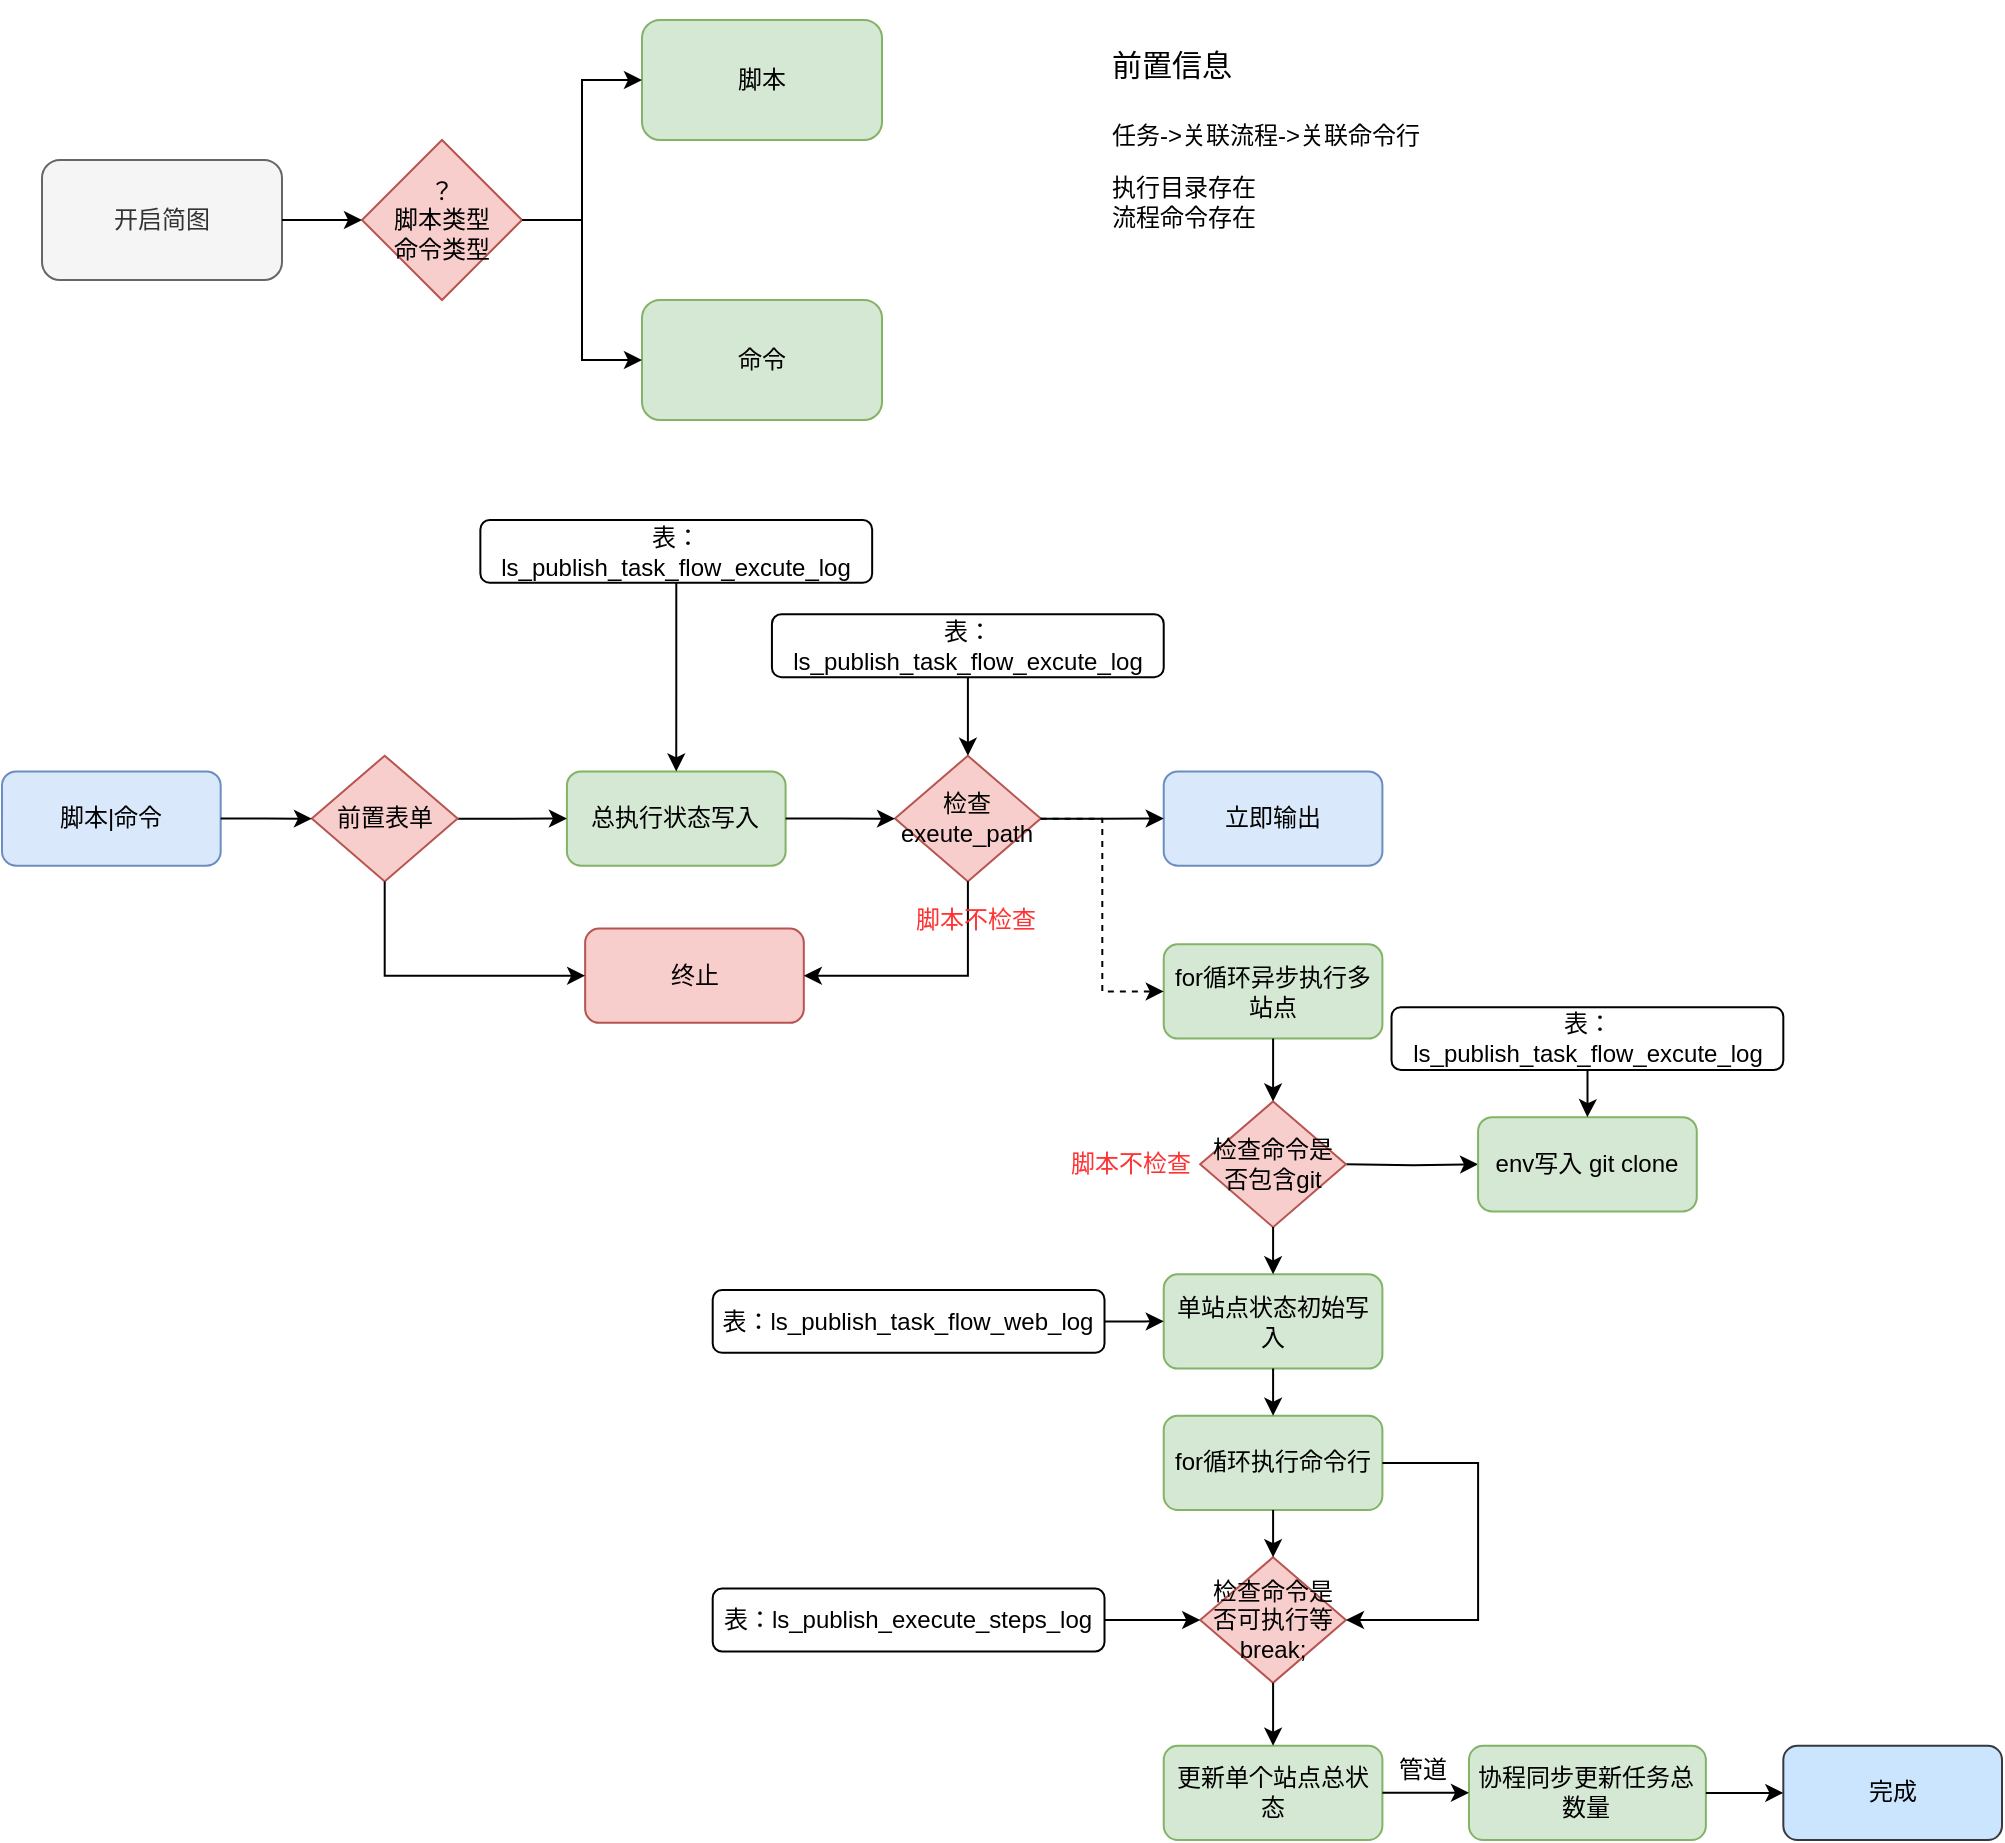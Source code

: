 <mxfile version="22.1.16" type="github">
  <diagram name="第 1 页" id="FwGdxbNtF0jXh57lpMwn">
    <mxGraphModel dx="2675" dy="1012" grid="1" gridSize="10" guides="1" tooltips="1" connect="1" arrows="1" fold="1" page="1" pageScale="1" pageWidth="827" pageHeight="1169" math="0" shadow="0">
      <root>
        <mxCell id="0" />
        <mxCell id="1" parent="0" />
        <mxCell id="eIVRO_CXI7sv57dlJCMF-9" value="" style="group" vertex="1" connectable="0" parent="1">
          <mxGeometry x="-340" y="60" width="420" height="200" as="geometry" />
        </mxCell>
        <mxCell id="eIVRO_CXI7sv57dlJCMF-1" value="开启简图" style="rounded=1;whiteSpace=wrap;html=1;fillColor=#f5f5f5;strokeColor=#666666;fontColor=#333333;" vertex="1" parent="eIVRO_CXI7sv57dlJCMF-9">
          <mxGeometry y="70" width="120" height="60" as="geometry" />
        </mxCell>
        <mxCell id="eIVRO_CXI7sv57dlJCMF-3" value="？&lt;br&gt;脚本类型&lt;br&gt;命令类型" style="rhombus;whiteSpace=wrap;html=1;fillColor=#f8cecc;strokeColor=#b85450;" vertex="1" parent="eIVRO_CXI7sv57dlJCMF-9">
          <mxGeometry x="160" y="60" width="80" height="80" as="geometry" />
        </mxCell>
        <mxCell id="eIVRO_CXI7sv57dlJCMF-6" style="edgeStyle=orthogonalEdgeStyle;rounded=0;orthogonalLoop=1;jettySize=auto;html=1;" edge="1" parent="eIVRO_CXI7sv57dlJCMF-9" source="eIVRO_CXI7sv57dlJCMF-1" target="eIVRO_CXI7sv57dlJCMF-3">
          <mxGeometry relative="1" as="geometry" />
        </mxCell>
        <mxCell id="eIVRO_CXI7sv57dlJCMF-4" value="命令" style="rounded=1;whiteSpace=wrap;html=1;fillColor=#d5e8d4;strokeColor=#82b366;" vertex="1" parent="eIVRO_CXI7sv57dlJCMF-9">
          <mxGeometry x="300" y="140" width="120" height="60" as="geometry" />
        </mxCell>
        <mxCell id="eIVRO_CXI7sv57dlJCMF-8" style="edgeStyle=orthogonalEdgeStyle;rounded=0;orthogonalLoop=1;jettySize=auto;html=1;entryX=0;entryY=0.5;entryDx=0;entryDy=0;" edge="1" parent="eIVRO_CXI7sv57dlJCMF-9" source="eIVRO_CXI7sv57dlJCMF-3" target="eIVRO_CXI7sv57dlJCMF-4">
          <mxGeometry relative="1" as="geometry" />
        </mxCell>
        <mxCell id="eIVRO_CXI7sv57dlJCMF-5" value="脚本" style="rounded=1;whiteSpace=wrap;html=1;fillColor=#d5e8d4;strokeColor=#82b366;" vertex="1" parent="eIVRO_CXI7sv57dlJCMF-9">
          <mxGeometry x="300" width="120" height="60" as="geometry" />
        </mxCell>
        <mxCell id="eIVRO_CXI7sv57dlJCMF-7" style="edgeStyle=orthogonalEdgeStyle;rounded=0;orthogonalLoop=1;jettySize=auto;html=1;" edge="1" parent="eIVRO_CXI7sv57dlJCMF-9" source="eIVRO_CXI7sv57dlJCMF-3" target="eIVRO_CXI7sv57dlJCMF-5">
          <mxGeometry relative="1" as="geometry" />
        </mxCell>
        <mxCell id="eIVRO_CXI7sv57dlJCMF-11" value="&lt;h1&gt;&lt;span style=&quot;font-weight: normal;&quot;&gt;&lt;font style=&quot;font-size: 15px;&quot;&gt;前置信息&lt;/font&gt;&lt;/span&gt;&lt;/h1&gt;&lt;p&gt;任务-&amp;gt;关联流程-&amp;gt;关联命令行&lt;/p&gt;&lt;p&gt;执行目录存在&lt;br&gt;流程命令存在&lt;/p&gt;" style="text;html=1;strokeColor=none;fillColor=none;spacing=5;spacingTop=-20;whiteSpace=wrap;overflow=hidden;rounded=0;" vertex="1" parent="1">
          <mxGeometry x="190" y="60" width="190" height="120" as="geometry" />
        </mxCell>
        <mxCell id="eIVRO_CXI7sv57dlJCMF-83" value="" style="group" vertex="1" connectable="0" parent="1">
          <mxGeometry x="-360" y="310" width="1000" height="660" as="geometry" />
        </mxCell>
        <mxCell id="eIVRO_CXI7sv57dlJCMF-10" value="脚本|命令" style="rounded=1;whiteSpace=wrap;html=1;fillColor=#dae8fc;strokeColor=#6c8ebf;" vertex="1" parent="eIVRO_CXI7sv57dlJCMF-83">
          <mxGeometry y="125.714" width="109.339" height="47.143" as="geometry" />
        </mxCell>
        <mxCell id="eIVRO_CXI7sv57dlJCMF-12" value="总执行状态写入" style="rounded=1;whiteSpace=wrap;html=1;fillColor=#d5e8d4;strokeColor=#82b366;" vertex="1" parent="eIVRO_CXI7sv57dlJCMF-83">
          <mxGeometry x="282.46" y="125.714" width="109.339" height="47.143" as="geometry" />
        </mxCell>
        <mxCell id="eIVRO_CXI7sv57dlJCMF-32" style="edgeStyle=orthogonalEdgeStyle;rounded=0;orthogonalLoop=1;jettySize=auto;html=1;" edge="1" parent="eIVRO_CXI7sv57dlJCMF-83" source="eIVRO_CXI7sv57dlJCMF-13" target="eIVRO_CXI7sv57dlJCMF-12">
          <mxGeometry relative="1" as="geometry" />
        </mxCell>
        <mxCell id="eIVRO_CXI7sv57dlJCMF-13" value="前置表单" style="rhombus;whiteSpace=wrap;html=1;fillColor=#f8cecc;strokeColor=#b85450;" vertex="1" parent="eIVRO_CXI7sv57dlJCMF-83">
          <mxGeometry x="154.897" y="117.857" width="72.893" height="62.857" as="geometry" />
        </mxCell>
        <mxCell id="eIVRO_CXI7sv57dlJCMF-26" value="" style="edgeStyle=orthogonalEdgeStyle;rounded=0;orthogonalLoop=1;jettySize=auto;html=1;" edge="1" parent="eIVRO_CXI7sv57dlJCMF-83" source="eIVRO_CXI7sv57dlJCMF-10" target="eIVRO_CXI7sv57dlJCMF-13">
          <mxGeometry relative="1" as="geometry" />
        </mxCell>
        <mxCell id="eIVRO_CXI7sv57dlJCMF-21" style="edgeStyle=orthogonalEdgeStyle;rounded=0;orthogonalLoop=1;jettySize=auto;html=1;entryX=0.5;entryY=0;entryDx=0;entryDy=0;" edge="1" parent="eIVRO_CXI7sv57dlJCMF-83" source="eIVRO_CXI7sv57dlJCMF-14" target="eIVRO_CXI7sv57dlJCMF-12">
          <mxGeometry relative="1" as="geometry" />
        </mxCell>
        <mxCell id="eIVRO_CXI7sv57dlJCMF-14" value="表：ls_publish_task_flow_excute_log" style="rounded=1;whiteSpace=wrap;html=1;" vertex="1" parent="eIVRO_CXI7sv57dlJCMF-83">
          <mxGeometry x="239.18" width="195.9" height="31.429" as="geometry" />
        </mxCell>
        <mxCell id="eIVRO_CXI7sv57dlJCMF-22" value="检查exeute_path" style="rhombus;whiteSpace=wrap;html=1;fillColor=#f8cecc;strokeColor=#b85450;" vertex="1" parent="eIVRO_CXI7sv57dlJCMF-83">
          <mxGeometry x="446.469" y="117.857" width="72.893" height="62.857" as="geometry" />
        </mxCell>
        <mxCell id="eIVRO_CXI7sv57dlJCMF-33" style="edgeStyle=orthogonalEdgeStyle;rounded=0;orthogonalLoop=1;jettySize=auto;html=1;" edge="1" parent="eIVRO_CXI7sv57dlJCMF-83" source="eIVRO_CXI7sv57dlJCMF-12" target="eIVRO_CXI7sv57dlJCMF-22">
          <mxGeometry relative="1" as="geometry" />
        </mxCell>
        <mxCell id="eIVRO_CXI7sv57dlJCMF-23" value="for循环异步执行多站点" style="rounded=1;whiteSpace=wrap;html=1;fillColor=#d5e8d4;strokeColor=#82b366;" vertex="1" parent="eIVRO_CXI7sv57dlJCMF-83">
          <mxGeometry x="580.866" y="212.143" width="109.339" height="47.143" as="geometry" />
        </mxCell>
        <mxCell id="eIVRO_CXI7sv57dlJCMF-30" style="edgeStyle=orthogonalEdgeStyle;rounded=0;orthogonalLoop=1;jettySize=auto;html=1;entryX=0;entryY=0.5;entryDx=0;entryDy=0;dashed=1;" edge="1" parent="eIVRO_CXI7sv57dlJCMF-83" source="eIVRO_CXI7sv57dlJCMF-22" target="eIVRO_CXI7sv57dlJCMF-23">
          <mxGeometry relative="1" as="geometry" />
        </mxCell>
        <mxCell id="eIVRO_CXI7sv57dlJCMF-25" value="终止" style="rounded=1;whiteSpace=wrap;html=1;fillColor=#f8cecc;strokeColor=#b85450;" vertex="1" parent="eIVRO_CXI7sv57dlJCMF-83">
          <mxGeometry x="291.572" y="204.286" width="109.339" height="47.143" as="geometry" />
        </mxCell>
        <mxCell id="eIVRO_CXI7sv57dlJCMF-27" style="edgeStyle=orthogonalEdgeStyle;rounded=0;orthogonalLoop=1;jettySize=auto;html=1;entryX=0;entryY=0.5;entryDx=0;entryDy=0;" edge="1" parent="eIVRO_CXI7sv57dlJCMF-83" source="eIVRO_CXI7sv57dlJCMF-13" target="eIVRO_CXI7sv57dlJCMF-25">
          <mxGeometry relative="1" as="geometry">
            <Array as="points">
              <mxPoint x="191.344" y="227.857" />
            </Array>
          </mxGeometry>
        </mxCell>
        <mxCell id="eIVRO_CXI7sv57dlJCMF-28" style="edgeStyle=orthogonalEdgeStyle;rounded=0;orthogonalLoop=1;jettySize=auto;html=1;entryX=1;entryY=0.5;entryDx=0;entryDy=0;" edge="1" parent="eIVRO_CXI7sv57dlJCMF-83" source="eIVRO_CXI7sv57dlJCMF-22" target="eIVRO_CXI7sv57dlJCMF-25">
          <mxGeometry relative="1" as="geometry">
            <Array as="points">
              <mxPoint x="482.916" y="227.857" />
            </Array>
          </mxGeometry>
        </mxCell>
        <mxCell id="eIVRO_CXI7sv57dlJCMF-29" value="立即输出" style="rounded=1;whiteSpace=wrap;html=1;fillColor=#dae8fc;strokeColor=#6c8ebf;" vertex="1" parent="eIVRO_CXI7sv57dlJCMF-83">
          <mxGeometry x="580.866" y="125.714" width="109.339" height="47.143" as="geometry" />
        </mxCell>
        <mxCell id="eIVRO_CXI7sv57dlJCMF-31" style="edgeStyle=orthogonalEdgeStyle;rounded=0;orthogonalLoop=1;jettySize=auto;html=1;" edge="1" parent="eIVRO_CXI7sv57dlJCMF-83" source="eIVRO_CXI7sv57dlJCMF-22" target="eIVRO_CXI7sv57dlJCMF-29">
          <mxGeometry relative="1" as="geometry" />
        </mxCell>
        <mxCell id="eIVRO_CXI7sv57dlJCMF-51" style="edgeStyle=orthogonalEdgeStyle;rounded=0;orthogonalLoop=1;jettySize=auto;html=1;entryX=0;entryY=0.5;entryDx=0;entryDy=0;" edge="1" parent="eIVRO_CXI7sv57dlJCMF-83" target="eIVRO_CXI7sv57dlJCMF-35">
          <mxGeometry relative="1" as="geometry">
            <mxPoint x="671.982" y="322.143" as="sourcePoint" />
          </mxGeometry>
        </mxCell>
        <mxCell id="eIVRO_CXI7sv57dlJCMF-34" value="检查命令是否包含git" style="rhombus;whiteSpace=wrap;html=1;fillColor=#f8cecc;strokeColor=#b85450;" vertex="1" parent="eIVRO_CXI7sv57dlJCMF-83">
          <mxGeometry x="599.089" y="290.714" width="72.893" height="62.857" as="geometry" />
        </mxCell>
        <mxCell id="eIVRO_CXI7sv57dlJCMF-38" style="edgeStyle=orthogonalEdgeStyle;rounded=0;orthogonalLoop=1;jettySize=auto;html=1;" edge="1" parent="eIVRO_CXI7sv57dlJCMF-83" source="eIVRO_CXI7sv57dlJCMF-23" target="eIVRO_CXI7sv57dlJCMF-34">
          <mxGeometry relative="1" as="geometry" />
        </mxCell>
        <mxCell id="eIVRO_CXI7sv57dlJCMF-35" value="env写入 git clone" style="rounded=1;whiteSpace=wrap;html=1;fillColor=#d5e8d4;strokeColor=#82b366;" vertex="1" parent="eIVRO_CXI7sv57dlJCMF-83">
          <mxGeometry x="738.041" y="298.571" width="109.339" height="47.143" as="geometry" />
        </mxCell>
        <mxCell id="eIVRO_CXI7sv57dlJCMF-62" style="edgeStyle=orthogonalEdgeStyle;rounded=0;orthogonalLoop=1;jettySize=auto;html=1;" edge="1" parent="eIVRO_CXI7sv57dlJCMF-83" source="eIVRO_CXI7sv57dlJCMF-39" target="eIVRO_CXI7sv57dlJCMF-35">
          <mxGeometry relative="1" as="geometry" />
        </mxCell>
        <mxCell id="eIVRO_CXI7sv57dlJCMF-39" value="表：ls_publish_task_flow_excute_log" style="rounded=1;whiteSpace=wrap;html=1;" vertex="1" parent="eIVRO_CXI7sv57dlJCMF-83">
          <mxGeometry x="694.761" y="243.571" width="195.9" height="31.429" as="geometry" />
        </mxCell>
        <mxCell id="eIVRO_CXI7sv57dlJCMF-43" style="edgeStyle=orthogonalEdgeStyle;rounded=0;orthogonalLoop=1;jettySize=auto;html=1;" edge="1" parent="eIVRO_CXI7sv57dlJCMF-83" source="eIVRO_CXI7sv57dlJCMF-41" target="eIVRO_CXI7sv57dlJCMF-22">
          <mxGeometry relative="1" as="geometry" />
        </mxCell>
        <mxCell id="eIVRO_CXI7sv57dlJCMF-41" value="表：ls_publish_task_flow_excute_log" style="rounded=1;whiteSpace=wrap;html=1;" vertex="1" parent="eIVRO_CXI7sv57dlJCMF-83">
          <mxGeometry x="384.966" y="47.143" width="195.9" height="31.429" as="geometry" />
        </mxCell>
        <mxCell id="eIVRO_CXI7sv57dlJCMF-44" value="单站点状态初始写入" style="rounded=1;whiteSpace=wrap;html=1;fillColor=#d5e8d4;strokeColor=#82b366;" vertex="1" parent="eIVRO_CXI7sv57dlJCMF-83">
          <mxGeometry x="580.866" y="377.143" width="109.339" height="47.143" as="geometry" />
        </mxCell>
        <mxCell id="eIVRO_CXI7sv57dlJCMF-46" style="edgeStyle=orthogonalEdgeStyle;rounded=0;orthogonalLoop=1;jettySize=auto;html=1;" edge="1" parent="eIVRO_CXI7sv57dlJCMF-83" source="eIVRO_CXI7sv57dlJCMF-34" target="eIVRO_CXI7sv57dlJCMF-44">
          <mxGeometry relative="1" as="geometry" />
        </mxCell>
        <mxCell id="eIVRO_CXI7sv57dlJCMF-54" style="edgeStyle=orthogonalEdgeStyle;rounded=0;orthogonalLoop=1;jettySize=auto;html=1;" edge="1" parent="eIVRO_CXI7sv57dlJCMF-83" source="eIVRO_CXI7sv57dlJCMF-48" target="eIVRO_CXI7sv57dlJCMF-44">
          <mxGeometry relative="1" as="geometry" />
        </mxCell>
        <mxCell id="eIVRO_CXI7sv57dlJCMF-48" value="表：ls_publish_task_flow_web_log" style="rounded=1;whiteSpace=wrap;html=1;" vertex="1" parent="eIVRO_CXI7sv57dlJCMF-83">
          <mxGeometry x="355.353" y="385" width="195.9" height="31.429" as="geometry" />
        </mxCell>
        <mxCell id="eIVRO_CXI7sv57dlJCMF-55" value="for循环执行命令行" style="rounded=1;whiteSpace=wrap;html=1;fillColor=#d5e8d4;strokeColor=#82b366;" vertex="1" parent="eIVRO_CXI7sv57dlJCMF-83">
          <mxGeometry x="580.866" y="447.857" width="109.339" height="47.143" as="geometry" />
        </mxCell>
        <mxCell id="eIVRO_CXI7sv57dlJCMF-63" style="edgeStyle=orthogonalEdgeStyle;rounded=0;orthogonalLoop=1;jettySize=auto;html=1;entryX=0.5;entryY=0;entryDx=0;entryDy=0;" edge="1" parent="eIVRO_CXI7sv57dlJCMF-83" source="eIVRO_CXI7sv57dlJCMF-44" target="eIVRO_CXI7sv57dlJCMF-55">
          <mxGeometry relative="1" as="geometry" />
        </mxCell>
        <mxCell id="eIVRO_CXI7sv57dlJCMF-56" value="检查命令是否可执行等&lt;br&gt;break;" style="rhombus;whiteSpace=wrap;html=1;fillColor=#f8cecc;strokeColor=#b85450;" vertex="1" parent="eIVRO_CXI7sv57dlJCMF-83">
          <mxGeometry x="599.089" y="518.571" width="72.893" height="62.857" as="geometry" />
        </mxCell>
        <mxCell id="eIVRO_CXI7sv57dlJCMF-64" style="edgeStyle=orthogonalEdgeStyle;rounded=0;orthogonalLoop=1;jettySize=auto;html=1;" edge="1" parent="eIVRO_CXI7sv57dlJCMF-83" source="eIVRO_CXI7sv57dlJCMF-55" target="eIVRO_CXI7sv57dlJCMF-56">
          <mxGeometry relative="1" as="geometry" />
        </mxCell>
        <mxCell id="eIVRO_CXI7sv57dlJCMF-73" style="edgeStyle=orthogonalEdgeStyle;rounded=0;orthogonalLoop=1;jettySize=auto;html=1;entryX=1;entryY=0.5;entryDx=0;entryDy=0;" edge="1" parent="eIVRO_CXI7sv57dlJCMF-83" source="eIVRO_CXI7sv57dlJCMF-55" target="eIVRO_CXI7sv57dlJCMF-56">
          <mxGeometry relative="1" as="geometry">
            <Array as="points">
              <mxPoint x="738.041" y="471.429" />
              <mxPoint x="738.041" y="550.0" />
            </Array>
          </mxGeometry>
        </mxCell>
        <mxCell id="eIVRO_CXI7sv57dlJCMF-57" value="更新单个站点总状态" style="rounded=1;whiteSpace=wrap;html=1;fillColor=#d5e8d4;strokeColor=#82b366;" vertex="1" parent="eIVRO_CXI7sv57dlJCMF-83">
          <mxGeometry x="580.866" y="612.857" width="109.339" height="47.143" as="geometry" />
        </mxCell>
        <mxCell id="eIVRO_CXI7sv57dlJCMF-58" style="edgeStyle=orthogonalEdgeStyle;rounded=0;orthogonalLoop=1;jettySize=auto;html=1;entryX=0.5;entryY=0;entryDx=0;entryDy=0;" edge="1" parent="eIVRO_CXI7sv57dlJCMF-83" source="eIVRO_CXI7sv57dlJCMF-56" target="eIVRO_CXI7sv57dlJCMF-57">
          <mxGeometry relative="1" as="geometry" />
        </mxCell>
        <mxCell id="eIVRO_CXI7sv57dlJCMF-65" style="edgeStyle=orthogonalEdgeStyle;rounded=0;orthogonalLoop=1;jettySize=auto;html=1;entryX=0;entryY=0.5;entryDx=0;entryDy=0;" edge="1" parent="eIVRO_CXI7sv57dlJCMF-83" source="eIVRO_CXI7sv57dlJCMF-59" target="eIVRO_CXI7sv57dlJCMF-56">
          <mxGeometry relative="1" as="geometry" />
        </mxCell>
        <mxCell id="eIVRO_CXI7sv57dlJCMF-59" value="表：ls_publish_execute_steps_log" style="rounded=1;whiteSpace=wrap;html=1;" vertex="1" parent="eIVRO_CXI7sv57dlJCMF-83">
          <mxGeometry x="355.353" y="534.286" width="195.9" height="31.429" as="geometry" />
        </mxCell>
        <mxCell id="eIVRO_CXI7sv57dlJCMF-66" value="协程同步更新任务总数量" style="rounded=1;whiteSpace=wrap;html=1;fillColor=#d5e8d4;strokeColor=#82b366;" vertex="1" parent="eIVRO_CXI7sv57dlJCMF-83">
          <mxGeometry x="733.485" y="612.857" width="118.451" height="47.143" as="geometry" />
        </mxCell>
        <mxCell id="eIVRO_CXI7sv57dlJCMF-68" style="edgeStyle=orthogonalEdgeStyle;rounded=0;orthogonalLoop=1;jettySize=auto;html=1;" edge="1" parent="eIVRO_CXI7sv57dlJCMF-83" source="eIVRO_CXI7sv57dlJCMF-57" target="eIVRO_CXI7sv57dlJCMF-66">
          <mxGeometry relative="1" as="geometry" />
        </mxCell>
        <mxCell id="eIVRO_CXI7sv57dlJCMF-69" value="管道" style="text;html=1;strokeColor=none;fillColor=none;align=center;verticalAlign=middle;whiteSpace=wrap;rounded=0;" vertex="1" parent="eIVRO_CXI7sv57dlJCMF-83">
          <mxGeometry x="683.371" y="612.857" width="54.67" height="23.571" as="geometry" />
        </mxCell>
        <mxCell id="eIVRO_CXI7sv57dlJCMF-70" value="完成" style="rounded=1;whiteSpace=wrap;html=1;fillColor=#cce5ff;strokeColor=#36393d;" vertex="1" parent="eIVRO_CXI7sv57dlJCMF-83">
          <mxGeometry x="890.661" y="612.857" width="109.339" height="47.143" as="geometry" />
        </mxCell>
        <mxCell id="eIVRO_CXI7sv57dlJCMF-71" style="edgeStyle=orthogonalEdgeStyle;rounded=0;orthogonalLoop=1;jettySize=auto;html=1;" edge="1" parent="eIVRO_CXI7sv57dlJCMF-83" source="eIVRO_CXI7sv57dlJCMF-66" target="eIVRO_CXI7sv57dlJCMF-70">
          <mxGeometry relative="1" as="geometry" />
        </mxCell>
        <mxCell id="eIVRO_CXI7sv57dlJCMF-74" value="&lt;font color=&quot;#ff3333&quot;&gt;脚本不检查&lt;/font&gt;" style="text;html=1;strokeColor=none;fillColor=none;align=center;verticalAlign=middle;whiteSpace=wrap;rounded=0;" vertex="1" parent="eIVRO_CXI7sv57dlJCMF-83">
          <mxGeometry x="437.358" y="188.571" width="100.228" height="23.571" as="geometry" />
        </mxCell>
        <mxCell id="eIVRO_CXI7sv57dlJCMF-78" value="&lt;font color=&quot;#ff3333&quot;&gt;脚本不检查&lt;/font&gt;" style="text;html=1;strokeColor=none;fillColor=none;align=center;verticalAlign=middle;whiteSpace=wrap;rounded=0;" vertex="1" parent="eIVRO_CXI7sv57dlJCMF-83">
          <mxGeometry x="519.362" y="310.357" width="91.116" height="23.571" as="geometry" />
        </mxCell>
      </root>
    </mxGraphModel>
  </diagram>
</mxfile>
